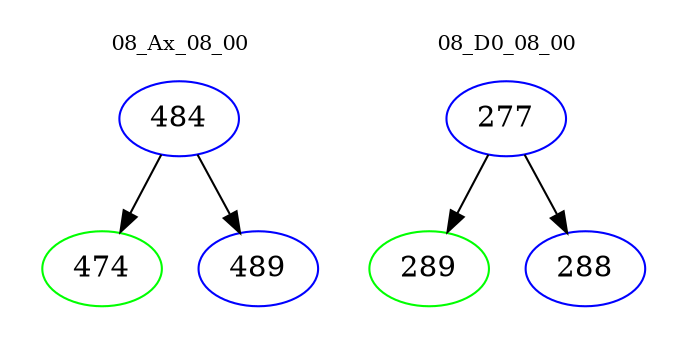 digraph{
subgraph cluster_0 {
color = white
label = "08_Ax_08_00";
fontsize=10;
T0_484 [label="484", color="blue"]
T0_484 -> T0_474 [color="black"]
T0_474 [label="474", color="green"]
T0_484 -> T0_489 [color="black"]
T0_489 [label="489", color="blue"]
}
subgraph cluster_1 {
color = white
label = "08_D0_08_00";
fontsize=10;
T1_277 [label="277", color="blue"]
T1_277 -> T1_289 [color="black"]
T1_289 [label="289", color="green"]
T1_277 -> T1_288 [color="black"]
T1_288 [label="288", color="blue"]
}
}
